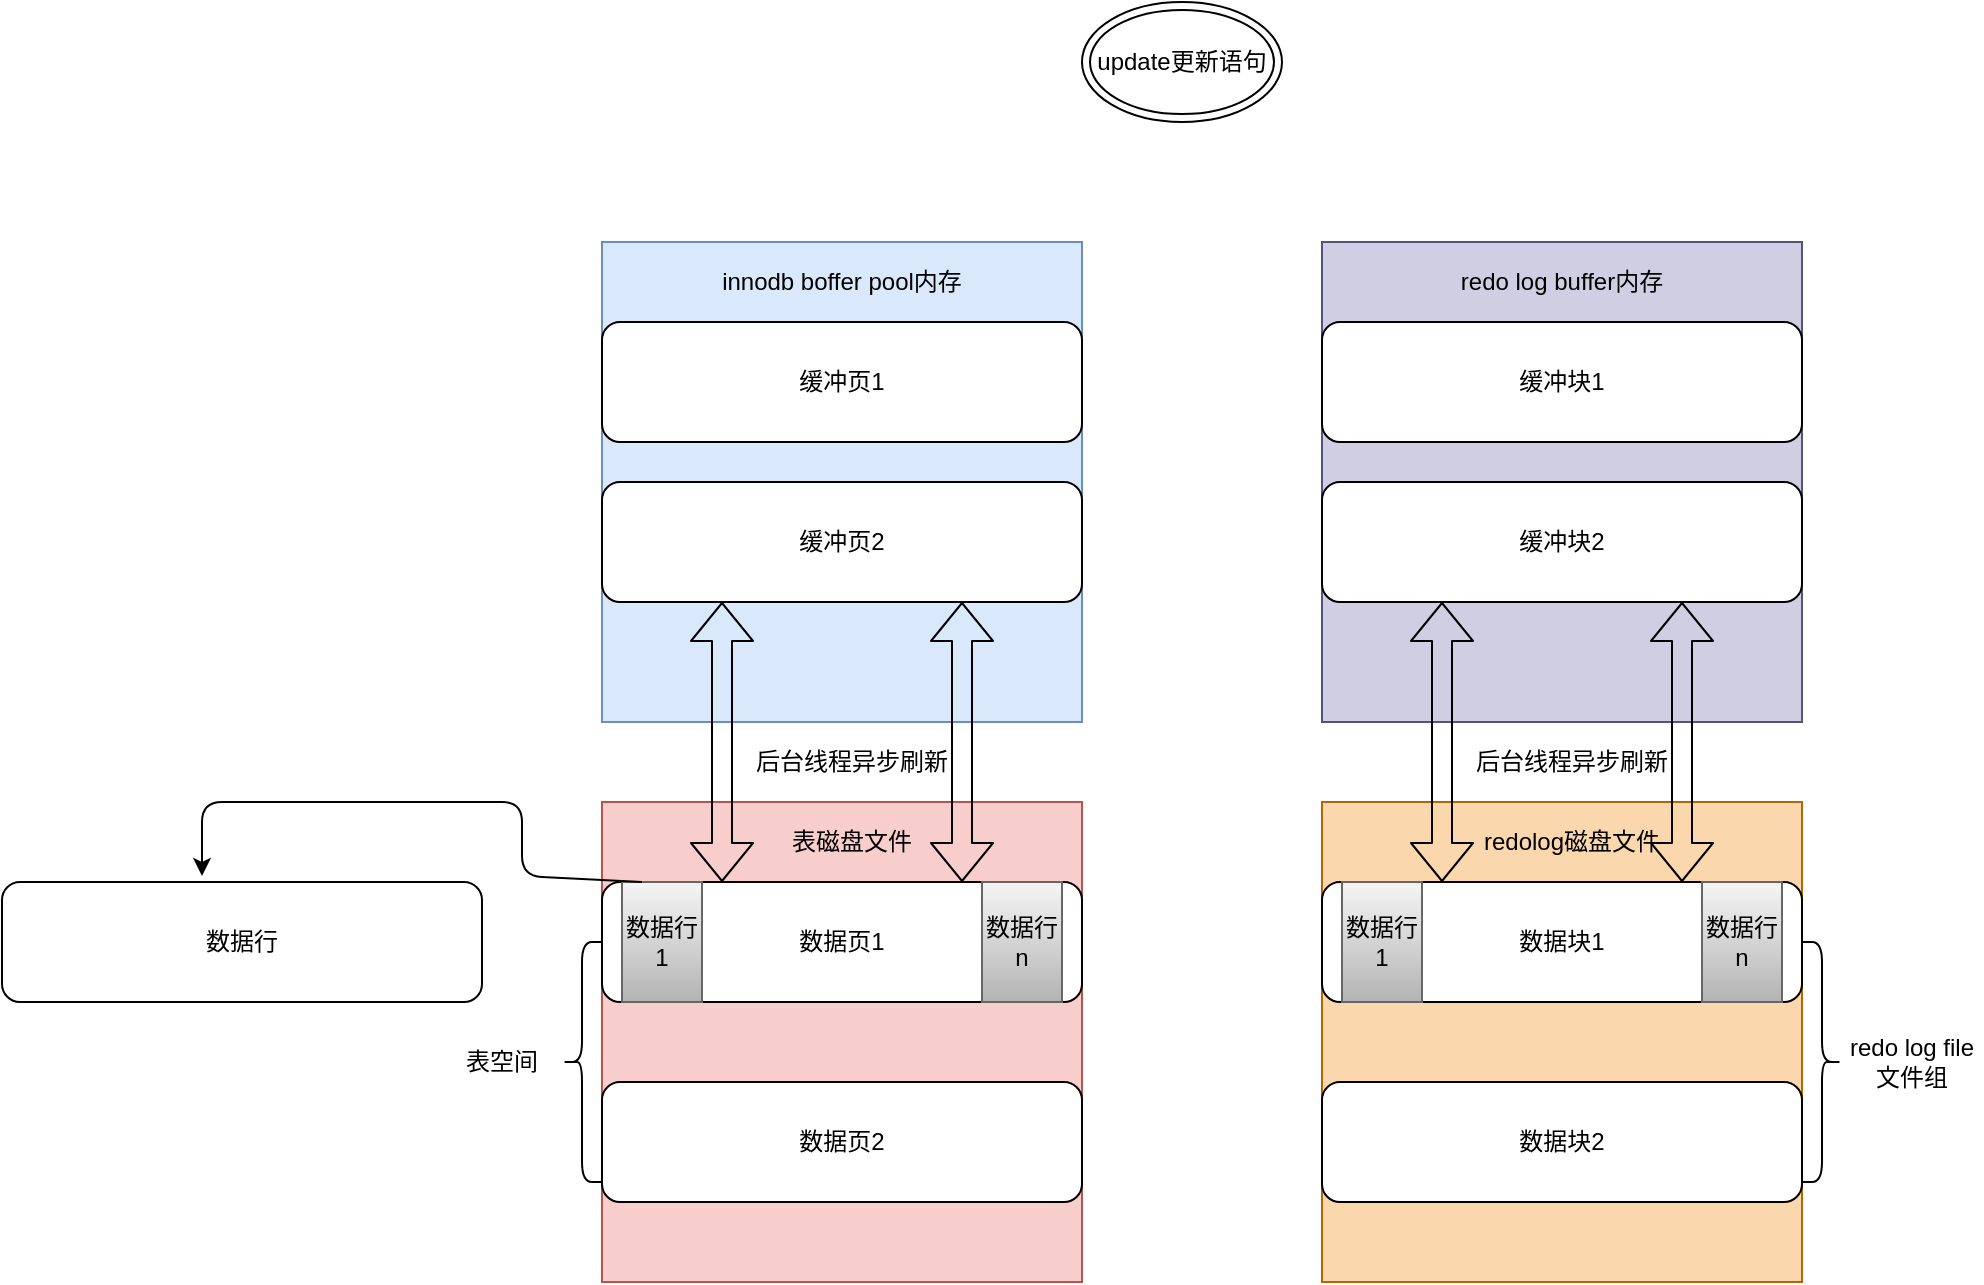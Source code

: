 <mxfile version="14.8.6" type="github">
  <diagram id="1UGfSIZUDwF0RM6fDKGw" name="Page-1">
    <mxGraphModel dx="2249" dy="762" grid="1" gridSize="10" guides="1" tooltips="1" connect="1" arrows="1" fold="1" page="1" pageScale="1" pageWidth="827" pageHeight="1169" math="0" shadow="0">
      <root>
        <mxCell id="0" />
        <mxCell id="1" parent="0" />
        <mxCell id="xRVCFaqXsWq_xzEo-EkV-8" value="" style="rounded=0;whiteSpace=wrap;html=1;fillColor=#f8cecc;strokeColor=#b85450;" vertex="1" parent="1">
          <mxGeometry x="120" y="440" width="240" height="240" as="geometry" />
        </mxCell>
        <mxCell id="xRVCFaqXsWq_xzEo-EkV-2" value="update更新语句" style="ellipse;shape=doubleEllipse;whiteSpace=wrap;html=1;" vertex="1" parent="1">
          <mxGeometry x="360" y="40" width="100" height="60" as="geometry" />
        </mxCell>
        <mxCell id="xRVCFaqXsWq_xzEo-EkV-3" value="" style="rounded=0;whiteSpace=wrap;html=1;fillColor=#dae8fc;strokeColor=#6c8ebf;" vertex="1" parent="1">
          <mxGeometry x="120" y="160" width="240" height="240" as="geometry" />
        </mxCell>
        <mxCell id="xRVCFaqXsWq_xzEo-EkV-4" value="innodb boffer pool内存" style="text;html=1;strokeColor=none;fillColor=none;align=center;verticalAlign=middle;whiteSpace=wrap;rounded=0;" vertex="1" parent="1">
          <mxGeometry x="170" y="170" width="140" height="20" as="geometry" />
        </mxCell>
        <mxCell id="xRVCFaqXsWq_xzEo-EkV-5" value="数据行" style="rounded=1;whiteSpace=wrap;html=1;" vertex="1" parent="1">
          <mxGeometry x="-180" y="480" width="240" height="60" as="geometry" />
        </mxCell>
        <mxCell id="xRVCFaqXsWq_xzEo-EkV-6" value="数据页1" style="rounded=1;whiteSpace=wrap;html=1;" vertex="1" parent="1">
          <mxGeometry x="120" y="480" width="240" height="60" as="geometry" />
        </mxCell>
        <mxCell id="xRVCFaqXsWq_xzEo-EkV-9" value="表磁盘文件" style="text;html=1;strokeColor=none;fillColor=none;align=center;verticalAlign=middle;whiteSpace=wrap;rounded=0;" vertex="1" parent="1">
          <mxGeometry x="200" y="450" width="90" height="20" as="geometry" />
        </mxCell>
        <mxCell id="xRVCFaqXsWq_xzEo-EkV-10" value="缓冲页1" style="rounded=1;whiteSpace=wrap;html=1;" vertex="1" parent="1">
          <mxGeometry x="120" y="200" width="240" height="60" as="geometry" />
        </mxCell>
        <mxCell id="xRVCFaqXsWq_xzEo-EkV-11" value="数据行1" style="rounded=0;whiteSpace=wrap;html=1;gradientColor=#b3b3b3;fillColor=#f5f5f5;strokeColor=#666666;" vertex="1" parent="1">
          <mxGeometry x="130" y="480" width="40" height="60" as="geometry" />
        </mxCell>
        <mxCell id="xRVCFaqXsWq_xzEo-EkV-14" value="数据行n" style="rounded=0;whiteSpace=wrap;html=1;gradientColor=#b3b3b3;fillColor=#f5f5f5;strokeColor=#666666;" vertex="1" parent="1">
          <mxGeometry x="310" y="480" width="40" height="60" as="geometry" />
        </mxCell>
        <mxCell id="xRVCFaqXsWq_xzEo-EkV-15" value="" style="endArrow=classic;html=1;exitX=0.25;exitY=0;exitDx=0;exitDy=0;" edge="1" parent="1" source="xRVCFaqXsWq_xzEo-EkV-11">
          <mxGeometry width="50" height="50" relative="1" as="geometry">
            <mxPoint x="390" y="610" as="sourcePoint" />
            <mxPoint x="-80" y="477" as="targetPoint" />
            <Array as="points">
              <mxPoint x="80" y="477" />
              <mxPoint x="80" y="440" />
              <mxPoint x="30" y="440" />
              <mxPoint x="-80" y="440" />
            </Array>
          </mxGeometry>
        </mxCell>
        <mxCell id="xRVCFaqXsWq_xzEo-EkV-16" value="缓冲页2" style="rounded=1;whiteSpace=wrap;html=1;" vertex="1" parent="1">
          <mxGeometry x="120" y="280" width="240" height="60" as="geometry" />
        </mxCell>
        <mxCell id="xRVCFaqXsWq_xzEo-EkV-17" value="数据页2" style="rounded=1;whiteSpace=wrap;html=1;" vertex="1" parent="1">
          <mxGeometry x="120" y="580" width="240" height="60" as="geometry" />
        </mxCell>
        <mxCell id="xRVCFaqXsWq_xzEo-EkV-18" value="" style="shape=flexArrow;endArrow=classic;startArrow=classic;html=1;entryX=0.25;entryY=1;entryDx=0;entryDy=0;" edge="1" parent="1" target="xRVCFaqXsWq_xzEo-EkV-16">
          <mxGeometry width="100" height="100" relative="1" as="geometry">
            <mxPoint x="180" y="480" as="sourcePoint" />
            <mxPoint x="600" y="410" as="targetPoint" />
          </mxGeometry>
        </mxCell>
        <mxCell id="xRVCFaqXsWq_xzEo-EkV-19" value="" style="shape=flexArrow;endArrow=classic;startArrow=classic;html=1;entryX=0.25;entryY=1;entryDx=0;entryDy=0;" edge="1" parent="1">
          <mxGeometry width="100" height="100" relative="1" as="geometry">
            <mxPoint x="300" y="480" as="sourcePoint" />
            <mxPoint x="300" y="340" as="targetPoint" />
          </mxGeometry>
        </mxCell>
        <mxCell id="xRVCFaqXsWq_xzEo-EkV-20" value="" style="shape=curlyBracket;whiteSpace=wrap;html=1;rounded=1;" vertex="1" parent="1">
          <mxGeometry x="100" y="510" width="20" height="120" as="geometry" />
        </mxCell>
        <mxCell id="xRVCFaqXsWq_xzEo-EkV-21" value="表空间" style="text;html=1;strokeColor=none;fillColor=none;align=center;verticalAlign=middle;whiteSpace=wrap;rounded=0;" vertex="1" parent="1">
          <mxGeometry x="50" y="560" width="40" height="20" as="geometry" />
        </mxCell>
        <mxCell id="xRVCFaqXsWq_xzEo-EkV-22" value="后台线程异步刷新" style="text;html=1;strokeColor=none;fillColor=none;align=center;verticalAlign=middle;whiteSpace=wrap;rounded=0;" vertex="1" parent="1">
          <mxGeometry x="170" y="410" width="150" height="20" as="geometry" />
        </mxCell>
        <mxCell id="xRVCFaqXsWq_xzEo-EkV-23" value="" style="rounded=0;whiteSpace=wrap;html=1;fillColor=#d0cee2;strokeColor=#56517e;" vertex="1" parent="1">
          <mxGeometry x="480" y="160" width="240" height="240" as="geometry" />
        </mxCell>
        <mxCell id="xRVCFaqXsWq_xzEo-EkV-24" value="redo log buffer内存" style="text;html=1;strokeColor=none;fillColor=none;align=center;verticalAlign=middle;whiteSpace=wrap;rounded=0;" vertex="1" parent="1">
          <mxGeometry x="530" y="170" width="140" height="20" as="geometry" />
        </mxCell>
        <mxCell id="xRVCFaqXsWq_xzEo-EkV-25" value="缓冲块1" style="rounded=1;whiteSpace=wrap;html=1;" vertex="1" parent="1">
          <mxGeometry x="480" y="200" width="240" height="60" as="geometry" />
        </mxCell>
        <mxCell id="xRVCFaqXsWq_xzEo-EkV-26" value="缓冲块2" style="rounded=1;whiteSpace=wrap;html=1;" vertex="1" parent="1">
          <mxGeometry x="480" y="280" width="240" height="60" as="geometry" />
        </mxCell>
        <mxCell id="xRVCFaqXsWq_xzEo-EkV-27" value="" style="rounded=0;whiteSpace=wrap;html=1;fillColor=#fad7ac;strokeColor=#b46504;" vertex="1" parent="1">
          <mxGeometry x="480" y="440" width="240" height="240" as="geometry" />
        </mxCell>
        <mxCell id="xRVCFaqXsWq_xzEo-EkV-28" value="数据块1" style="rounded=1;whiteSpace=wrap;html=1;" vertex="1" parent="1">
          <mxGeometry x="480" y="480" width="240" height="60" as="geometry" />
        </mxCell>
        <mxCell id="xRVCFaqXsWq_xzEo-EkV-29" value="redolog磁盘文件" style="text;html=1;strokeColor=none;fillColor=none;align=center;verticalAlign=middle;whiteSpace=wrap;rounded=0;" vertex="1" parent="1">
          <mxGeometry x="555" y="450" width="100" height="20" as="geometry" />
        </mxCell>
        <mxCell id="xRVCFaqXsWq_xzEo-EkV-30" value="数据行1" style="rounded=0;whiteSpace=wrap;html=1;gradientColor=#b3b3b3;fillColor=#f5f5f5;strokeColor=#666666;" vertex="1" parent="1">
          <mxGeometry x="490" y="480" width="40" height="60" as="geometry" />
        </mxCell>
        <mxCell id="xRVCFaqXsWq_xzEo-EkV-31" value="数据行n" style="rounded=0;whiteSpace=wrap;html=1;gradientColor=#b3b3b3;fillColor=#f5f5f5;strokeColor=#666666;" vertex="1" parent="1">
          <mxGeometry x="670" y="480" width="40" height="60" as="geometry" />
        </mxCell>
        <mxCell id="xRVCFaqXsWq_xzEo-EkV-32" value="数据块2" style="rounded=1;whiteSpace=wrap;html=1;" vertex="1" parent="1">
          <mxGeometry x="480" y="580" width="240" height="60" as="geometry" />
        </mxCell>
        <mxCell id="xRVCFaqXsWq_xzEo-EkV-33" value="" style="shape=flexArrow;endArrow=classic;startArrow=classic;html=1;entryX=0.25;entryY=1;entryDx=0;entryDy=0;" edge="1" parent="1">
          <mxGeometry width="100" height="100" relative="1" as="geometry">
            <mxPoint x="540" y="480" as="sourcePoint" />
            <mxPoint x="540" y="340" as="targetPoint" />
          </mxGeometry>
        </mxCell>
        <mxCell id="xRVCFaqXsWq_xzEo-EkV-34" value="" style="shape=flexArrow;endArrow=classic;startArrow=classic;html=1;entryX=0.25;entryY=1;entryDx=0;entryDy=0;" edge="1" parent="1">
          <mxGeometry width="100" height="100" relative="1" as="geometry">
            <mxPoint x="660" y="480" as="sourcePoint" />
            <mxPoint x="660" y="340" as="targetPoint" />
          </mxGeometry>
        </mxCell>
        <mxCell id="xRVCFaqXsWq_xzEo-EkV-36" value="后台线程异步刷新" style="text;html=1;strokeColor=none;fillColor=none;align=center;verticalAlign=middle;whiteSpace=wrap;rounded=0;" vertex="1" parent="1">
          <mxGeometry x="530" y="410" width="150" height="20" as="geometry" />
        </mxCell>
        <mxCell id="xRVCFaqXsWq_xzEo-EkV-37" value="" style="shape=curlyBracket;whiteSpace=wrap;html=1;rounded=1;flipH=1;" vertex="1" parent="1">
          <mxGeometry x="720" y="510" width="20" height="120" as="geometry" />
        </mxCell>
        <mxCell id="xRVCFaqXsWq_xzEo-EkV-38" value="redo log file文件组" style="text;html=1;strokeColor=none;fillColor=none;align=center;verticalAlign=middle;whiteSpace=wrap;rounded=0;" vertex="1" parent="1">
          <mxGeometry x="740" y="560" width="70" height="20" as="geometry" />
        </mxCell>
      </root>
    </mxGraphModel>
  </diagram>
</mxfile>

